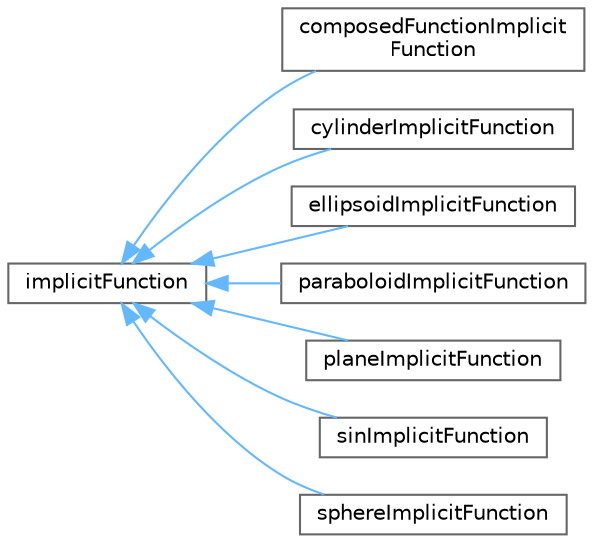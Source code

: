 digraph "Graphical Class Hierarchy"
{
 // LATEX_PDF_SIZE
  bgcolor="transparent";
  edge [fontname=Helvetica,fontsize=10,labelfontname=Helvetica,labelfontsize=10];
  node [fontname=Helvetica,fontsize=10,shape=box,height=0.2,width=0.4];
  rankdir="LR";
  Node0 [id="Node000000",label="implicitFunction",height=0.2,width=0.4,color="grey40", fillcolor="white", style="filled",URL="$classFoam_1_1implicitFunction.html",tooltip="Base class for implicit functions."];
  Node0 -> Node1 [id="edge4803_Node000000_Node000001",dir="back",color="steelblue1",style="solid",tooltip=" "];
  Node1 [id="Node000001",label="composedFunctionImplicit\lFunction",height=0.2,width=0.4,color="grey40", fillcolor="white", style="filled",URL="$classFoam_1_1implicitFunctions_1_1composedFunctionImplicitFunction.html",tooltip="Handles multiple implicit functions and offers multiple ways to combine them."];
  Node0 -> Node2 [id="edge4804_Node000000_Node000002",dir="back",color="steelblue1",style="solid",tooltip=" "];
  Node2 [id="Node000002",label="cylinderImplicitFunction",height=0.2,width=0.4,color="grey40", fillcolor="white", style="filled",URL="$classFoam_1_1implicitFunctions_1_1cylinderImplicitFunction.html",tooltip="creates a infintite long cylinderImplicitFunction"];
  Node0 -> Node3 [id="edge4805_Node000000_Node000003",dir="back",color="steelblue1",style="solid",tooltip=" "];
  Node3 [id="Node000003",label="ellipsoidImplicitFunction",height=0.2,width=0.4,color="grey40", fillcolor="white", style="filled",URL="$classFoam_1_1implicitFunctions_1_1ellipsoidImplicitFunction.html",tooltip="creates an ellipsoidImplicitFunction"];
  Node0 -> Node4 [id="edge4806_Node000000_Node000004",dir="back",color="steelblue1",style="solid",tooltip=" "];
  Node4 [id="Node000004",label="paraboloidImplicitFunction",height=0.2,width=0.4,color="grey40", fillcolor="white", style="filled",URL="$classFoam_1_1implicitFunctions_1_1paraboloidImplicitFunction.html",tooltip="creates a paraboloid"];
  Node0 -> Node5 [id="edge4807_Node000000_Node000005",dir="back",color="steelblue1",style="solid",tooltip=" "];
  Node5 [id="Node000005",label="planeImplicitFunction",height=0.2,width=0.4,color="grey40", fillcolor="white", style="filled",URL="$classFoam_1_1implicitFunctions_1_1planeImplicitFunction.html",tooltip="creates a plane"];
  Node0 -> Node6 [id="edge4808_Node000000_Node000006",dir="back",color="steelblue1",style="solid",tooltip=" "];
  Node6 [id="Node000006",label="sinImplicitFunction",height=0.2,width=0.4,color="grey40", fillcolor="white", style="filled",URL="$classFoam_1_1implicitFunctions_1_1sinImplicitFunction.html",tooltip="Original code supplied by Henning Scheufler, DLR (2019)"];
  Node0 -> Node7 [id="edge4809_Node000000_Node000007",dir="back",color="steelblue1",style="solid",tooltip=" "];
  Node7 [id="Node000007",label="sphereImplicitFunction",height=0.2,width=0.4,color="grey40", fillcolor="white", style="filled",URL="$classFoam_1_1implicitFunctions_1_1sphereImplicitFunction.html",tooltip="Creates a sphere."];
}
